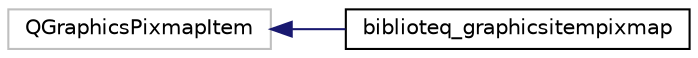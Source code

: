 digraph "Graphical Class Hierarchy"
{
  edge [fontname="Helvetica",fontsize="10",labelfontname="Helvetica",labelfontsize="10"];
  node [fontname="Helvetica",fontsize="10",shape=record];
  rankdir="LR";
  Node31 [label="QGraphicsPixmapItem",height=0.2,width=0.4,color="grey75", fillcolor="white", style="filled"];
  Node31 -> Node0 [dir="back",color="midnightblue",fontsize="10",style="solid",fontname="Helvetica"];
  Node0 [label="biblioteq_graphicsitempixmap",height=0.2,width=0.4,color="black", fillcolor="white", style="filled",URL="$classbiblioteq__graphicsitempixmap.html"];
}
